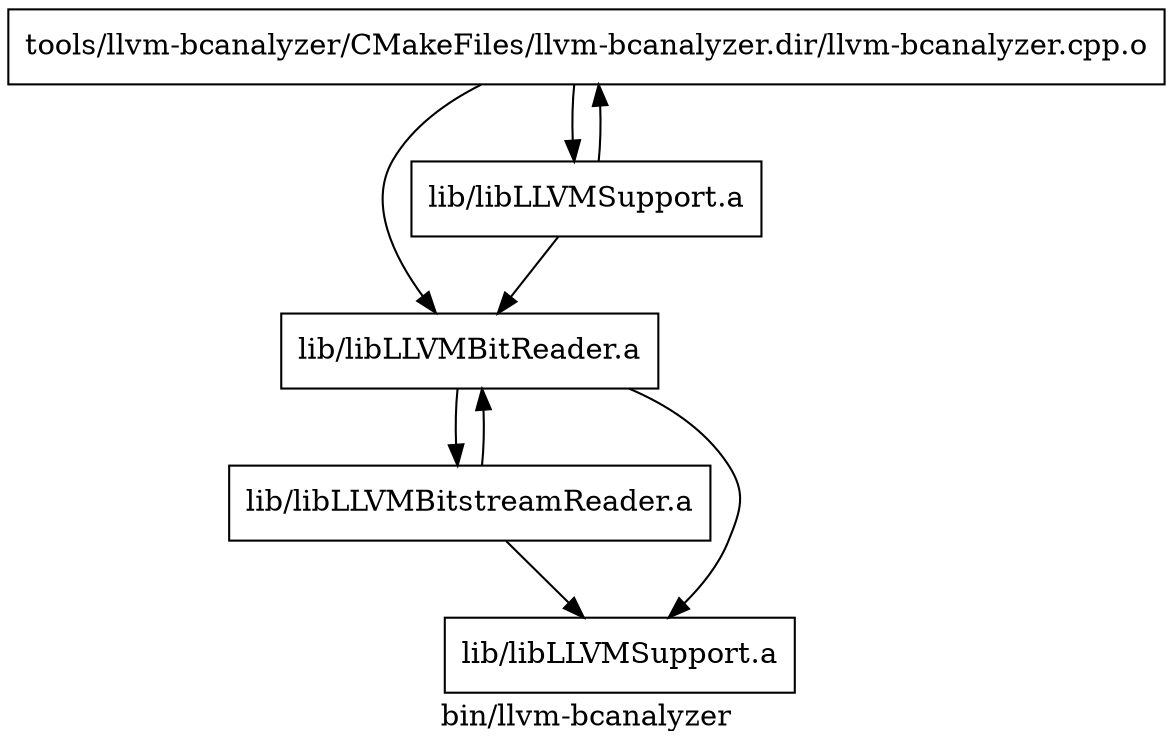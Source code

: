 digraph "bin/llvm-bcanalyzer" {
	label="bin/llvm-bcanalyzer";

	Node0x55b1a5368f10 [shape=record,shape=record,label="{tools/llvm-bcanalyzer/CMakeFiles/llvm-bcanalyzer.dir/llvm-bcanalyzer.cpp.o}"];
	Node0x55b1a5368f10 -> Node0x55b1a536a770;
	Node0x55b1a5368f10 -> Node0x55b1a5368c38;
	Node0x55b1a536a770 [shape=record,shape=record,label="{lib/libLLVMBitReader.a}"];
	Node0x55b1a536a770 -> Node0x55b1a5369fb8;
	Node0x55b1a536a770 -> Node0x55b1a536af90;
	Node0x55b1a5368c38 [shape=record,shape=record,label="{lib/libLLVMSupport.a}"];
	Node0x55b1a5368c38 -> Node0x55b1a5368f10;
	Node0x55b1a5368c38 -> Node0x55b1a536a770;
	Node0x55b1a5369fb8 [shape=record,shape=record,label="{lib/libLLVMBitstreamReader.a}"];
	Node0x55b1a5369fb8 -> Node0x55b1a536a770;
	Node0x55b1a5369fb8 -> Node0x55b1a536af90;
	Node0x55b1a536af90 [shape=record,shape=record,label="{lib/libLLVMSupport.a}"];
}
